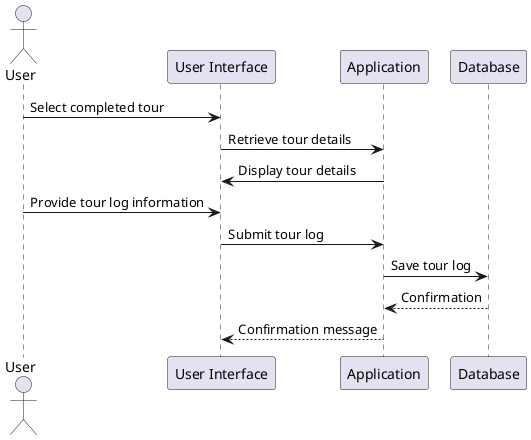 @startuml
actor User as U
participant "User Interface" as UI
participant Application as App
participant Database as DB

U -> UI: Select completed tour
UI -> App: Retrieve tour details
App -> UI: Display tour details
U -> UI: Provide tour log information
UI -> App: Submit tour log
App -> DB: Save tour log
DB --> App: Confirmation
App --> UI: Confirmation message

@enduml

